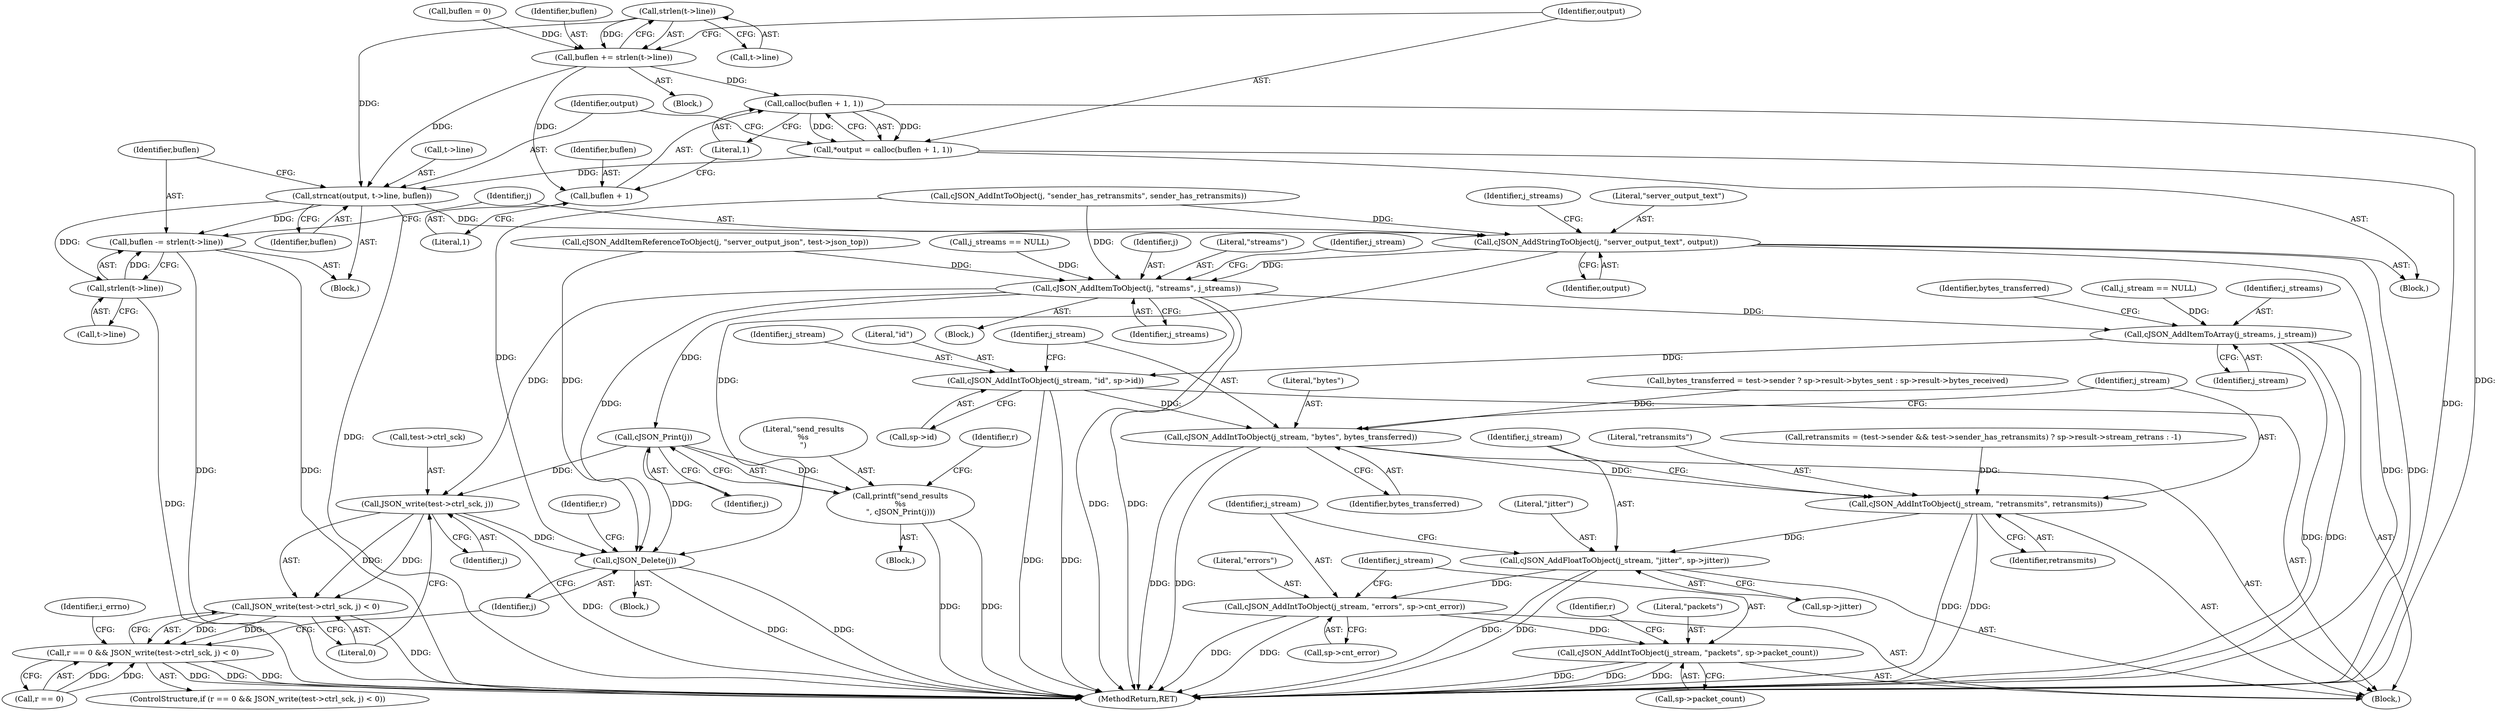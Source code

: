 digraph "1_iperf_91f2fa59e8ed80dfbf400add0164ee0e508e412a_51@API" {
"1000211" [label="(Call,strlen(t->line))"];
"1000209" [label="(Call,buflen += strlen(t->line))"];
"1000218" [label="(Call,calloc(buflen + 1, 1))"];
"1000216" [label="(Call,*output = calloc(buflen + 1, 1))"];
"1000224" [label="(Call,strncat(output, t->line, buflen))"];
"1000230" [label="(Call,buflen -= strlen(t->line))"];
"1000232" [label="(Call,strlen(t->line))"];
"1000236" [label="(Call,cJSON_AddStringToObject(j, \"server_output_text\", output))"];
"1000257" [label="(Call,cJSON_AddItemToObject(j, \"streams\", j_streams))"];
"1000279" [label="(Call,cJSON_AddItemToArray(j_streams, j_stream))"];
"1000315" [label="(Call,cJSON_AddIntToObject(j_stream, \"id\", sp->id))"];
"1000321" [label="(Call,cJSON_AddIntToObject(j_stream, \"bytes\", bytes_transferred))"];
"1000325" [label="(Call,cJSON_AddIntToObject(j_stream, \"retransmits\", retransmits))"];
"1000329" [label="(Call,cJSON_AddFloatToObject(j_stream, \"jitter\", sp->jitter))"];
"1000335" [label="(Call,cJSON_AddIntToObject(j_stream, \"errors\", sp->cnt_error))"];
"1000341" [label="(Call,cJSON_AddIntToObject(j_stream, \"packets\", sp->packet_count))"];
"1000358" [label="(Call,cJSON_Print(j))"];
"1000356" [label="(Call,printf(\"send_results\n%s\n\", cJSON_Print(j)))"];
"1000366" [label="(Call,JSON_write(test->ctrl_sck, j))"];
"1000365" [label="(Call,JSON_write(test->ctrl_sck, j) < 0)"];
"1000361" [label="(Call,r == 0 && JSON_write(test->ctrl_sck, j) < 0)"];
"1000380" [label="(Call,cJSON_Delete(j))"];
"1000219" [label="(Call,buflen + 1)"];
"1000224" [label="(Call,strncat(output, t->line, buflen))"];
"1000204" [label="(Call,buflen = 0)"];
"1000283" [label="(Identifier,bytes_transferred)"];
"1000241" [label="(Identifier,j_streams)"];
"1000226" [label="(Call,t->line)"];
"1000359" [label="(Identifier,j)"];
"1000279" [label="(Call,cJSON_AddItemToArray(j_streams, j_stream))"];
"1000367" [label="(Call,test->ctrl_sck)"];
"1000257" [label="(Call,cJSON_AddItemToObject(j, \"streams\", j_streams))"];
"1000335" [label="(Call,cJSON_AddIntToObject(j_stream, \"errors\", sp->cnt_error))"];
"1000357" [label="(Literal,\"send_results\n%s\n\")"];
"1000233" [label="(Call,t->line)"];
"1000135" [label="(Block,)"];
"1000332" [label="(Call,sp->jitter)"];
"1000260" [label="(Identifier,j_streams)"];
"1000175" [label="(Call,cJSON_AddIntToObject(j, \"sender_has_retransmits\", sender_has_retransmits))"];
"1000371" [label="(Literal,0)"];
"1000298" [label="(Call,retransmits = (test->sender && test->sender_has_retransmits) ? sp->result->stream_retrans : -1)"];
"1000362" [label="(Call,r == 0)"];
"1000325" [label="(Call,cJSON_AddIntToObject(j_stream, \"retransmits\", retransmits))"];
"1000225" [label="(Identifier,output)"];
"1000355" [label="(Block,)"];
"1000322" [label="(Identifier,j_stream)"];
"1000222" [label="(Literal,1)"];
"1000316" [label="(Identifier,j_stream)"];
"1000209" [label="(Call,buflen += strlen(t->line))"];
"1000361" [label="(Call,r == 0 && JSON_write(test->ctrl_sck, j) < 0)"];
"1000258" [label="(Identifier,j)"];
"1000330" [label="(Identifier,j_stream)"];
"1000336" [label="(Identifier,j_stream)"];
"1000366" [label="(Call,JSON_write(test->ctrl_sck, j))"];
"1000329" [label="(Call,cJSON_AddFloatToObject(j_stream, \"jitter\", sp->jitter))"];
"1000324" [label="(Identifier,bytes_transferred)"];
"1000212" [label="(Call,t->line)"];
"1000381" [label="(Identifier,j)"];
"1000230" [label="(Call,buflen -= strlen(t->line))"];
"1000217" [label="(Identifier,output)"];
"1000327" [label="(Literal,\"retransmits\")"];
"1000341" [label="(Call,cJSON_AddIntToObject(j_stream, \"packets\", sp->packet_count))"];
"1000229" [label="(Identifier,buflen)"];
"1000259" [label="(Literal,\"streams\")"];
"1000384" [label="(MethodReturn,RET)"];
"1000323" [label="(Literal,\"bytes\")"];
"1000326" [label="(Identifier,j_stream)"];
"1000282" [label="(Call,bytes_transferred = test->sender ? sp->result->bytes_sent : sp->result->bytes_received)"];
"1000350" [label="(Identifier,r)"];
"1000232" [label="(Call,strlen(t->line))"];
"1000216" [label="(Call,*output = calloc(buflen + 1, 1))"];
"1000263" [label="(Identifier,j_stream)"];
"1000195" [label="(Call,cJSON_AddItemReferenceToObject(j, \"server_output_json\", test->json_top))"];
"1000342" [label="(Identifier,j_stream)"];
"1000343" [label="(Literal,\"packets\")"];
"1000383" [label="(Identifier,r)"];
"1000380" [label="(Call,cJSON_Delete(j))"];
"1000337" [label="(Literal,\"errors\")"];
"1000266" [label="(Call,j_stream == NULL)"];
"1000211" [label="(Call,strlen(t->line))"];
"1000315" [label="(Call,cJSON_AddIntToObject(j_stream, \"id\", sp->id))"];
"1000344" [label="(Call,sp->packet_count)"];
"1000374" [label="(Identifier,i_errno)"];
"1000244" [label="(Call,j_streams == NULL)"];
"1000318" [label="(Call,sp->id)"];
"1000363" [label="(Identifier,r)"];
"1000238" [label="(Literal,\"server_output_text\")"];
"1000223" [label="(Block,)"];
"1000365" [label="(Call,JSON_write(test->ctrl_sck, j) < 0)"];
"1000338" [label="(Call,sp->cnt_error)"];
"1000239" [label="(Identifier,output)"];
"1000280" [label="(Identifier,j_streams)"];
"1000321" [label="(Call,cJSON_AddIntToObject(j_stream, \"bytes\", bytes_transferred))"];
"1000220" [label="(Identifier,buflen)"];
"1000218" [label="(Call,calloc(buflen + 1, 1))"];
"1000210" [label="(Identifier,buflen)"];
"1000256" [label="(Block,)"];
"1000219" [label="(Call,buflen + 1)"];
"1000281" [label="(Identifier,j_stream)"];
"1000236" [label="(Call,cJSON_AddStringToObject(j, \"server_output_text\", output))"];
"1000328" [label="(Identifier,retransmits)"];
"1000370" [label="(Identifier,j)"];
"1000356" [label="(Call,printf(\"send_results\n%s\n\", cJSON_Print(j)))"];
"1000358" [label="(Call,cJSON_Print(j))"];
"1000231" [label="(Identifier,buflen)"];
"1000221" [label="(Literal,1)"];
"1000237" [label="(Identifier,j)"];
"1000331" [label="(Literal,\"jitter\")"];
"1000317" [label="(Literal,\"id\")"];
"1000360" [label="(ControlStructure,if (r == 0 && JSON_write(test->ctrl_sck, j) < 0))"];
"1000208" [label="(Block,)"];
"1000278" [label="(Block,)"];
"1000202" [label="(Block,)"];
"1000211" -> "1000209"  [label="AST: "];
"1000211" -> "1000212"  [label="CFG: "];
"1000212" -> "1000211"  [label="AST: "];
"1000209" -> "1000211"  [label="CFG: "];
"1000211" -> "1000209"  [label="DDG: "];
"1000211" -> "1000224"  [label="DDG: "];
"1000209" -> "1000208"  [label="AST: "];
"1000210" -> "1000209"  [label="AST: "];
"1000217" -> "1000209"  [label="CFG: "];
"1000204" -> "1000209"  [label="DDG: "];
"1000209" -> "1000218"  [label="DDG: "];
"1000209" -> "1000219"  [label="DDG: "];
"1000209" -> "1000224"  [label="DDG: "];
"1000218" -> "1000216"  [label="AST: "];
"1000218" -> "1000222"  [label="CFG: "];
"1000219" -> "1000218"  [label="AST: "];
"1000222" -> "1000218"  [label="AST: "];
"1000216" -> "1000218"  [label="CFG: "];
"1000218" -> "1000384"  [label="DDG: "];
"1000218" -> "1000216"  [label="DDG: "];
"1000218" -> "1000216"  [label="DDG: "];
"1000216" -> "1000202"  [label="AST: "];
"1000217" -> "1000216"  [label="AST: "];
"1000225" -> "1000216"  [label="CFG: "];
"1000216" -> "1000384"  [label="DDG: "];
"1000216" -> "1000224"  [label="DDG: "];
"1000224" -> "1000223"  [label="AST: "];
"1000224" -> "1000229"  [label="CFG: "];
"1000225" -> "1000224"  [label="AST: "];
"1000226" -> "1000224"  [label="AST: "];
"1000229" -> "1000224"  [label="AST: "];
"1000231" -> "1000224"  [label="CFG: "];
"1000224" -> "1000384"  [label="DDG: "];
"1000224" -> "1000230"  [label="DDG: "];
"1000224" -> "1000232"  [label="DDG: "];
"1000224" -> "1000236"  [label="DDG: "];
"1000230" -> "1000223"  [label="AST: "];
"1000230" -> "1000232"  [label="CFG: "];
"1000231" -> "1000230"  [label="AST: "];
"1000232" -> "1000230"  [label="AST: "];
"1000237" -> "1000230"  [label="CFG: "];
"1000230" -> "1000384"  [label="DDG: "];
"1000230" -> "1000384"  [label="DDG: "];
"1000232" -> "1000230"  [label="DDG: "];
"1000232" -> "1000233"  [label="CFG: "];
"1000233" -> "1000232"  [label="AST: "];
"1000232" -> "1000384"  [label="DDG: "];
"1000236" -> "1000202"  [label="AST: "];
"1000236" -> "1000239"  [label="CFG: "];
"1000237" -> "1000236"  [label="AST: "];
"1000238" -> "1000236"  [label="AST: "];
"1000239" -> "1000236"  [label="AST: "];
"1000241" -> "1000236"  [label="CFG: "];
"1000236" -> "1000384"  [label="DDG: "];
"1000236" -> "1000384"  [label="DDG: "];
"1000175" -> "1000236"  [label="DDG: "];
"1000236" -> "1000257"  [label="DDG: "];
"1000236" -> "1000380"  [label="DDG: "];
"1000257" -> "1000256"  [label="AST: "];
"1000257" -> "1000260"  [label="CFG: "];
"1000258" -> "1000257"  [label="AST: "];
"1000259" -> "1000257"  [label="AST: "];
"1000260" -> "1000257"  [label="AST: "];
"1000263" -> "1000257"  [label="CFG: "];
"1000257" -> "1000384"  [label="DDG: "];
"1000257" -> "1000384"  [label="DDG: "];
"1000175" -> "1000257"  [label="DDG: "];
"1000195" -> "1000257"  [label="DDG: "];
"1000244" -> "1000257"  [label="DDG: "];
"1000257" -> "1000279"  [label="DDG: "];
"1000257" -> "1000358"  [label="DDG: "];
"1000257" -> "1000366"  [label="DDG: "];
"1000257" -> "1000380"  [label="DDG: "];
"1000279" -> "1000278"  [label="AST: "];
"1000279" -> "1000281"  [label="CFG: "];
"1000280" -> "1000279"  [label="AST: "];
"1000281" -> "1000279"  [label="AST: "];
"1000283" -> "1000279"  [label="CFG: "];
"1000279" -> "1000384"  [label="DDG: "];
"1000279" -> "1000384"  [label="DDG: "];
"1000266" -> "1000279"  [label="DDG: "];
"1000279" -> "1000315"  [label="DDG: "];
"1000315" -> "1000278"  [label="AST: "];
"1000315" -> "1000318"  [label="CFG: "];
"1000316" -> "1000315"  [label="AST: "];
"1000317" -> "1000315"  [label="AST: "];
"1000318" -> "1000315"  [label="AST: "];
"1000322" -> "1000315"  [label="CFG: "];
"1000315" -> "1000384"  [label="DDG: "];
"1000315" -> "1000384"  [label="DDG: "];
"1000315" -> "1000321"  [label="DDG: "];
"1000321" -> "1000278"  [label="AST: "];
"1000321" -> "1000324"  [label="CFG: "];
"1000322" -> "1000321"  [label="AST: "];
"1000323" -> "1000321"  [label="AST: "];
"1000324" -> "1000321"  [label="AST: "];
"1000326" -> "1000321"  [label="CFG: "];
"1000321" -> "1000384"  [label="DDG: "];
"1000321" -> "1000384"  [label="DDG: "];
"1000282" -> "1000321"  [label="DDG: "];
"1000321" -> "1000325"  [label="DDG: "];
"1000325" -> "1000278"  [label="AST: "];
"1000325" -> "1000328"  [label="CFG: "];
"1000326" -> "1000325"  [label="AST: "];
"1000327" -> "1000325"  [label="AST: "];
"1000328" -> "1000325"  [label="AST: "];
"1000330" -> "1000325"  [label="CFG: "];
"1000325" -> "1000384"  [label="DDG: "];
"1000325" -> "1000384"  [label="DDG: "];
"1000298" -> "1000325"  [label="DDG: "];
"1000325" -> "1000329"  [label="DDG: "];
"1000329" -> "1000278"  [label="AST: "];
"1000329" -> "1000332"  [label="CFG: "];
"1000330" -> "1000329"  [label="AST: "];
"1000331" -> "1000329"  [label="AST: "];
"1000332" -> "1000329"  [label="AST: "];
"1000336" -> "1000329"  [label="CFG: "];
"1000329" -> "1000384"  [label="DDG: "];
"1000329" -> "1000384"  [label="DDG: "];
"1000329" -> "1000335"  [label="DDG: "];
"1000335" -> "1000278"  [label="AST: "];
"1000335" -> "1000338"  [label="CFG: "];
"1000336" -> "1000335"  [label="AST: "];
"1000337" -> "1000335"  [label="AST: "];
"1000338" -> "1000335"  [label="AST: "];
"1000342" -> "1000335"  [label="CFG: "];
"1000335" -> "1000384"  [label="DDG: "];
"1000335" -> "1000384"  [label="DDG: "];
"1000335" -> "1000341"  [label="DDG: "];
"1000341" -> "1000278"  [label="AST: "];
"1000341" -> "1000344"  [label="CFG: "];
"1000342" -> "1000341"  [label="AST: "];
"1000343" -> "1000341"  [label="AST: "];
"1000344" -> "1000341"  [label="AST: "];
"1000350" -> "1000341"  [label="CFG: "];
"1000341" -> "1000384"  [label="DDG: "];
"1000341" -> "1000384"  [label="DDG: "];
"1000341" -> "1000384"  [label="DDG: "];
"1000358" -> "1000356"  [label="AST: "];
"1000358" -> "1000359"  [label="CFG: "];
"1000359" -> "1000358"  [label="AST: "];
"1000356" -> "1000358"  [label="CFG: "];
"1000358" -> "1000356"  [label="DDG: "];
"1000358" -> "1000366"  [label="DDG: "];
"1000358" -> "1000380"  [label="DDG: "];
"1000356" -> "1000355"  [label="AST: "];
"1000357" -> "1000356"  [label="AST: "];
"1000363" -> "1000356"  [label="CFG: "];
"1000356" -> "1000384"  [label="DDG: "];
"1000356" -> "1000384"  [label="DDG: "];
"1000366" -> "1000365"  [label="AST: "];
"1000366" -> "1000370"  [label="CFG: "];
"1000367" -> "1000366"  [label="AST: "];
"1000370" -> "1000366"  [label="AST: "];
"1000371" -> "1000366"  [label="CFG: "];
"1000366" -> "1000384"  [label="DDG: "];
"1000366" -> "1000365"  [label="DDG: "];
"1000366" -> "1000365"  [label="DDG: "];
"1000366" -> "1000380"  [label="DDG: "];
"1000365" -> "1000361"  [label="AST: "];
"1000365" -> "1000371"  [label="CFG: "];
"1000371" -> "1000365"  [label="AST: "];
"1000361" -> "1000365"  [label="CFG: "];
"1000365" -> "1000384"  [label="DDG: "];
"1000365" -> "1000361"  [label="DDG: "];
"1000365" -> "1000361"  [label="DDG: "];
"1000361" -> "1000360"  [label="AST: "];
"1000361" -> "1000362"  [label="CFG: "];
"1000362" -> "1000361"  [label="AST: "];
"1000374" -> "1000361"  [label="CFG: "];
"1000381" -> "1000361"  [label="CFG: "];
"1000361" -> "1000384"  [label="DDG: "];
"1000361" -> "1000384"  [label="DDG: "];
"1000361" -> "1000384"  [label="DDG: "];
"1000362" -> "1000361"  [label="DDG: "];
"1000362" -> "1000361"  [label="DDG: "];
"1000380" -> "1000135"  [label="AST: "];
"1000380" -> "1000381"  [label="CFG: "];
"1000381" -> "1000380"  [label="AST: "];
"1000383" -> "1000380"  [label="CFG: "];
"1000380" -> "1000384"  [label="DDG: "];
"1000380" -> "1000384"  [label="DDG: "];
"1000195" -> "1000380"  [label="DDG: "];
"1000175" -> "1000380"  [label="DDG: "];
"1000219" -> "1000221"  [label="CFG: "];
"1000220" -> "1000219"  [label="AST: "];
"1000221" -> "1000219"  [label="AST: "];
"1000222" -> "1000219"  [label="CFG: "];
}
